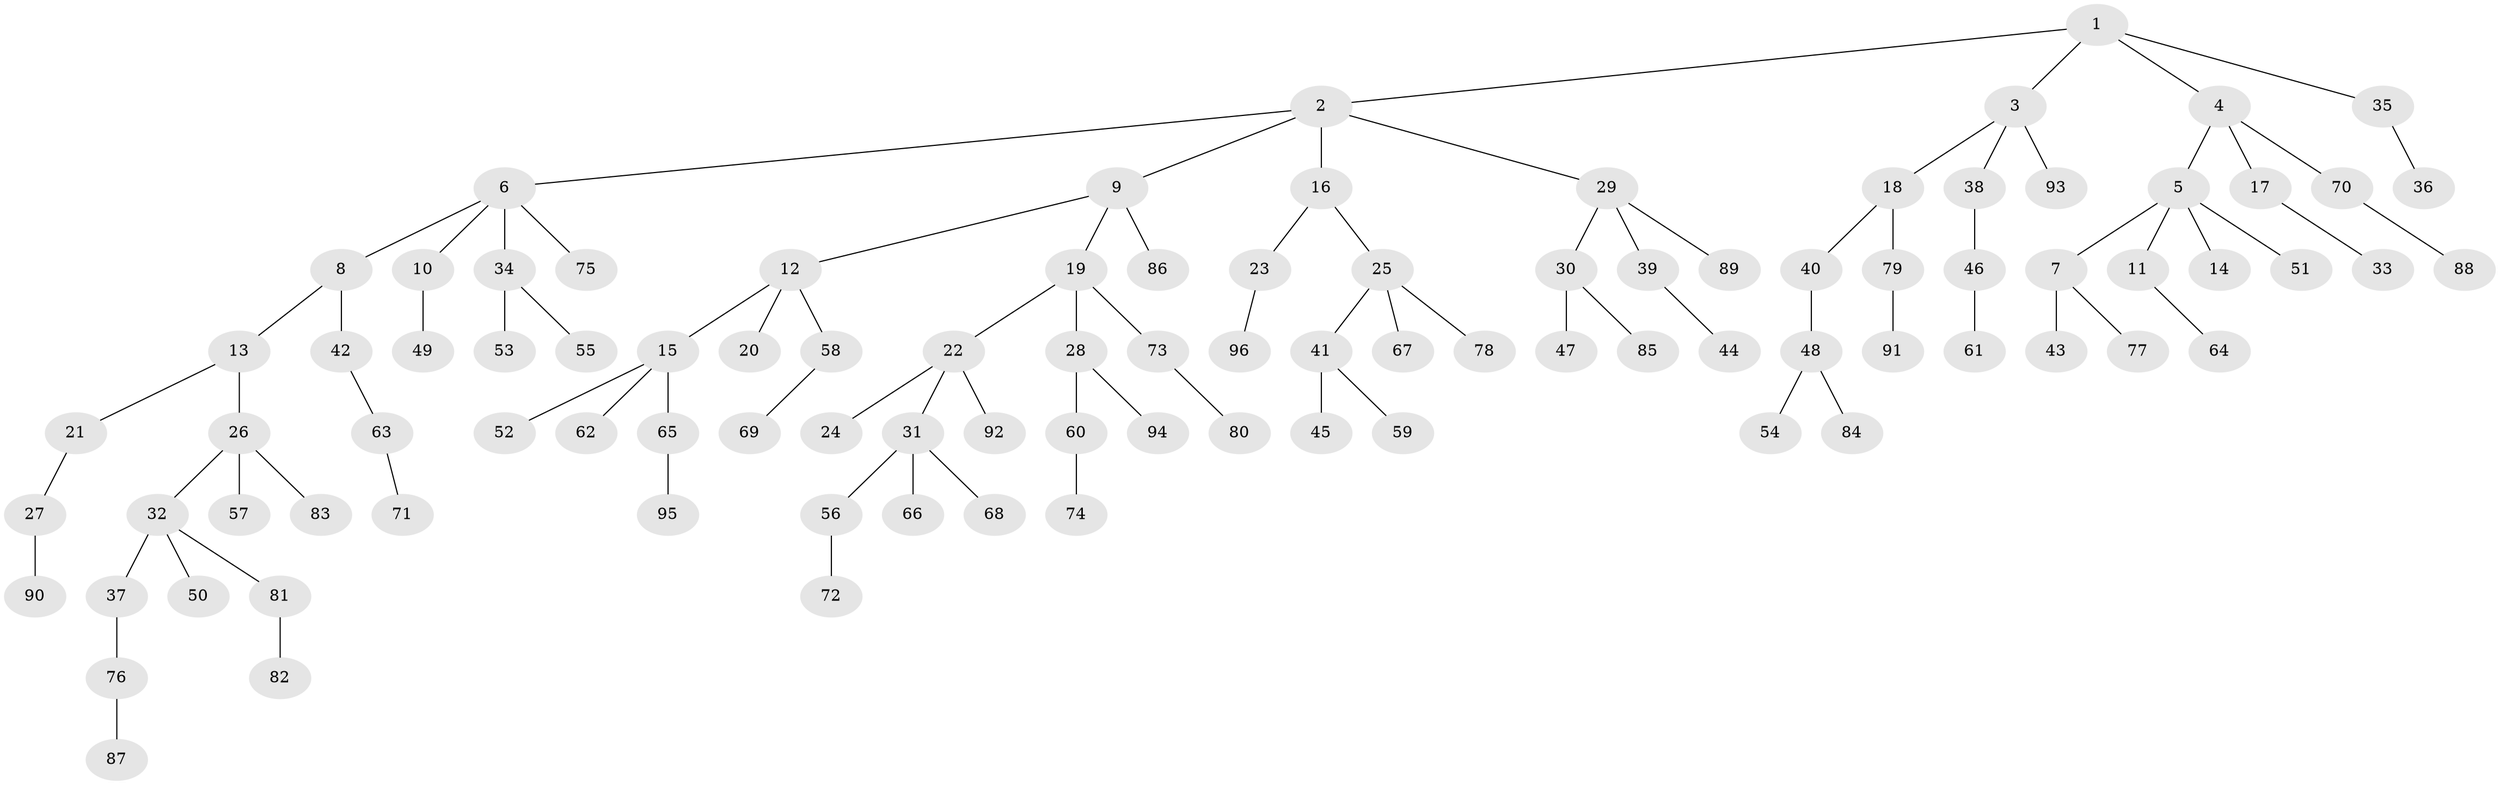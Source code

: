 // Generated by graph-tools (version 1.1) at 2025/02/03/09/25 03:02:27]
// undirected, 96 vertices, 95 edges
graph export_dot {
graph [start="1"]
  node [color=gray90,style=filled];
  1;
  2;
  3;
  4;
  5;
  6;
  7;
  8;
  9;
  10;
  11;
  12;
  13;
  14;
  15;
  16;
  17;
  18;
  19;
  20;
  21;
  22;
  23;
  24;
  25;
  26;
  27;
  28;
  29;
  30;
  31;
  32;
  33;
  34;
  35;
  36;
  37;
  38;
  39;
  40;
  41;
  42;
  43;
  44;
  45;
  46;
  47;
  48;
  49;
  50;
  51;
  52;
  53;
  54;
  55;
  56;
  57;
  58;
  59;
  60;
  61;
  62;
  63;
  64;
  65;
  66;
  67;
  68;
  69;
  70;
  71;
  72;
  73;
  74;
  75;
  76;
  77;
  78;
  79;
  80;
  81;
  82;
  83;
  84;
  85;
  86;
  87;
  88;
  89;
  90;
  91;
  92;
  93;
  94;
  95;
  96;
  1 -- 2;
  1 -- 3;
  1 -- 4;
  1 -- 35;
  2 -- 6;
  2 -- 9;
  2 -- 16;
  2 -- 29;
  3 -- 18;
  3 -- 38;
  3 -- 93;
  4 -- 5;
  4 -- 17;
  4 -- 70;
  5 -- 7;
  5 -- 11;
  5 -- 14;
  5 -- 51;
  6 -- 8;
  6 -- 10;
  6 -- 34;
  6 -- 75;
  7 -- 43;
  7 -- 77;
  8 -- 13;
  8 -- 42;
  9 -- 12;
  9 -- 19;
  9 -- 86;
  10 -- 49;
  11 -- 64;
  12 -- 15;
  12 -- 20;
  12 -- 58;
  13 -- 21;
  13 -- 26;
  15 -- 52;
  15 -- 62;
  15 -- 65;
  16 -- 23;
  16 -- 25;
  17 -- 33;
  18 -- 40;
  18 -- 79;
  19 -- 22;
  19 -- 28;
  19 -- 73;
  21 -- 27;
  22 -- 24;
  22 -- 31;
  22 -- 92;
  23 -- 96;
  25 -- 41;
  25 -- 67;
  25 -- 78;
  26 -- 32;
  26 -- 57;
  26 -- 83;
  27 -- 90;
  28 -- 60;
  28 -- 94;
  29 -- 30;
  29 -- 39;
  29 -- 89;
  30 -- 47;
  30 -- 85;
  31 -- 56;
  31 -- 66;
  31 -- 68;
  32 -- 37;
  32 -- 50;
  32 -- 81;
  34 -- 53;
  34 -- 55;
  35 -- 36;
  37 -- 76;
  38 -- 46;
  39 -- 44;
  40 -- 48;
  41 -- 45;
  41 -- 59;
  42 -- 63;
  46 -- 61;
  48 -- 54;
  48 -- 84;
  56 -- 72;
  58 -- 69;
  60 -- 74;
  63 -- 71;
  65 -- 95;
  70 -- 88;
  73 -- 80;
  76 -- 87;
  79 -- 91;
  81 -- 82;
}
